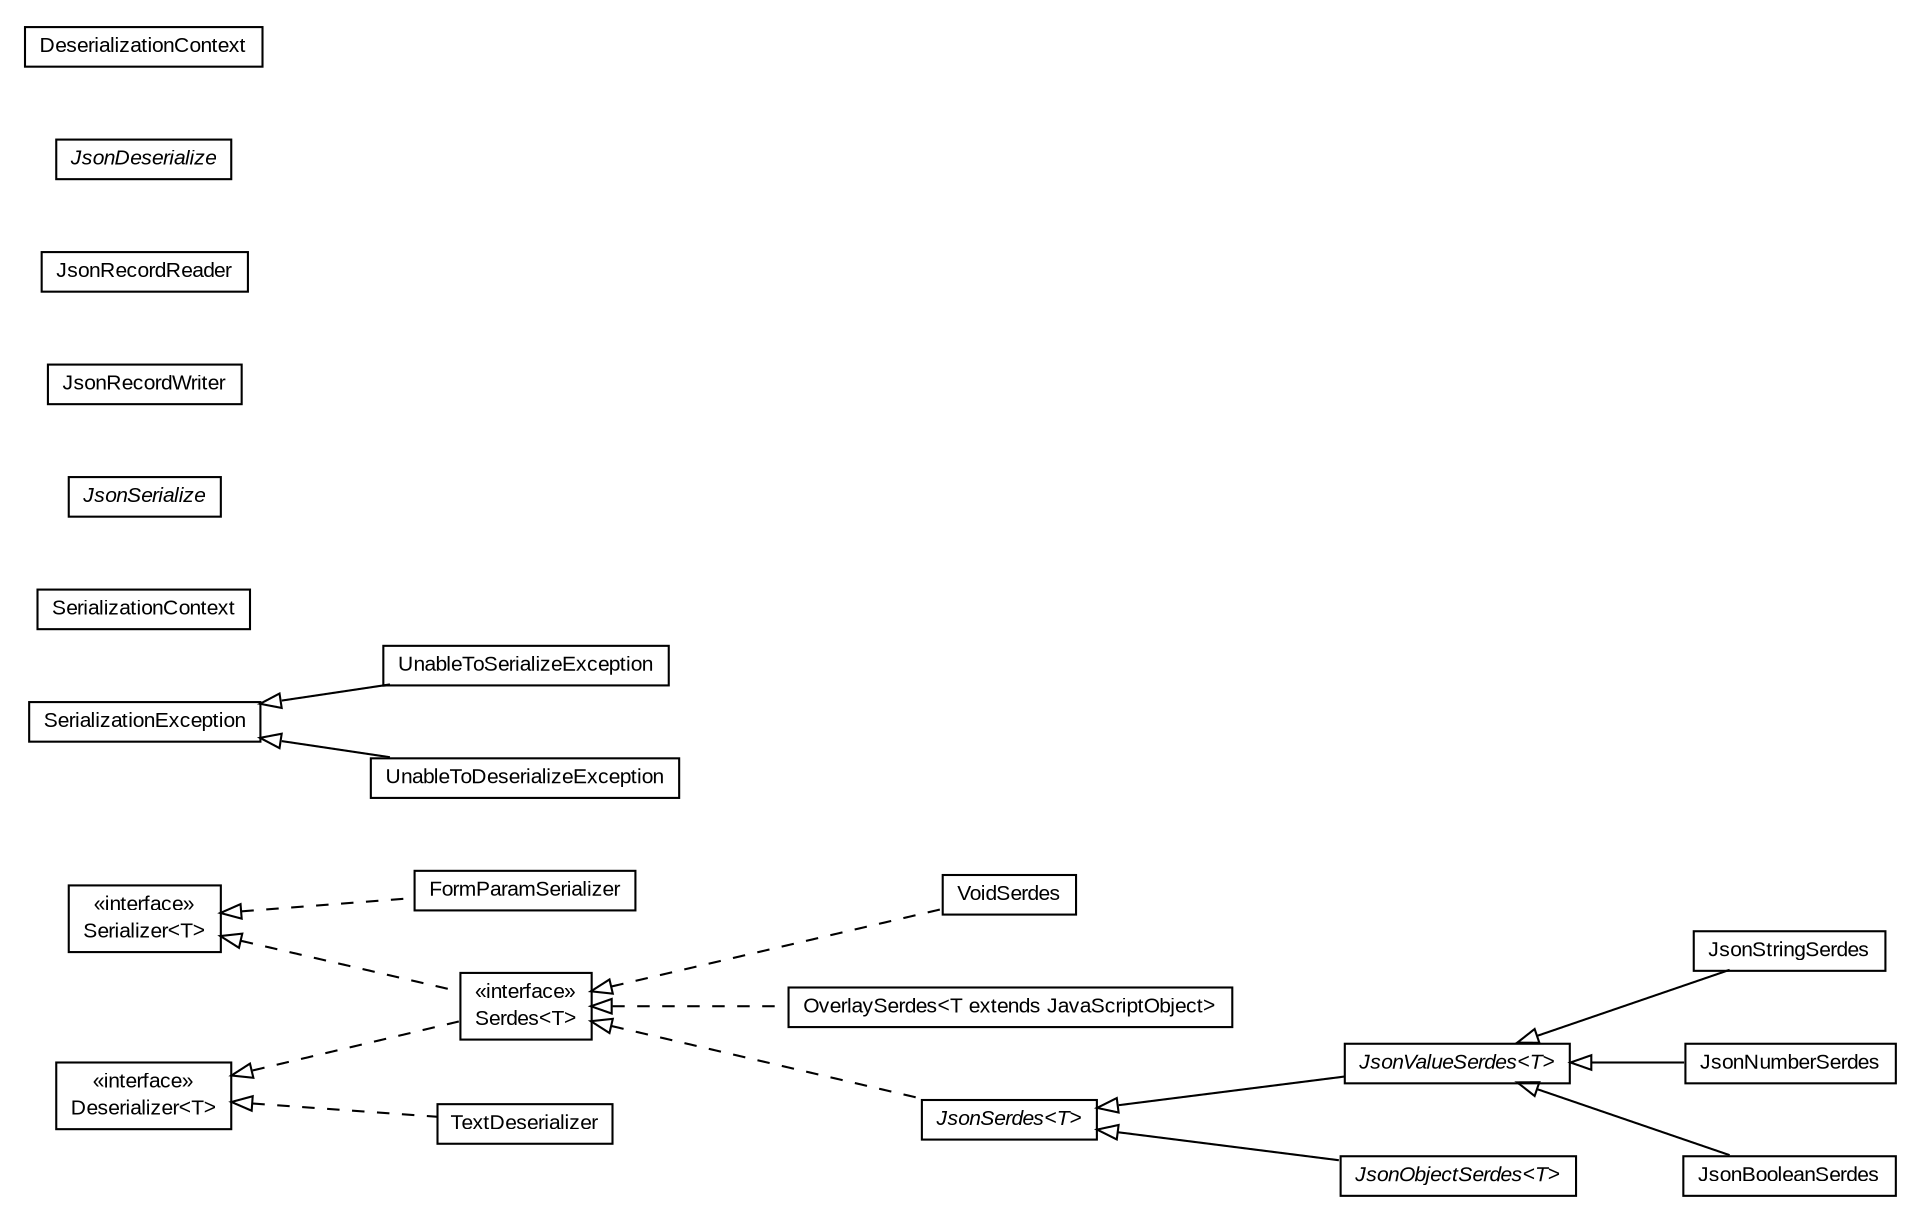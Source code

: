 #!/usr/local/bin/dot
#
# Class diagram 
# Generated by UMLGraph version R5_6-24-gf6e263 (http://www.umlgraph.org/)
#

digraph G {
	edge [fontname="arial",fontsize=10,labelfontname="arial",labelfontsize=10];
	node [fontname="arial",fontsize=10,shape=plaintext];
	nodesep=0.25;
	ranksep=0.5;
	rankdir=LR;
	// org.turbogwt.net.http.client.serialization.VoidSerdes
	c393 [label=<<table title="org.turbogwt.net.http.client.serialization.VoidSerdes" border="0" cellborder="1" cellspacing="0" cellpadding="2" port="p" href="./VoidSerdes.html">
		<tr><td><table border="0" cellspacing="0" cellpadding="1">
<tr><td align="center" balign="center"> VoidSerdes </td></tr>
		</table></td></tr>
		</table>>, URL="./VoidSerdes.html", fontname="arial", fontcolor="black", fontsize=10.0];
	// org.turbogwt.net.http.client.serialization.UnableToSerializeException
	c394 [label=<<table title="org.turbogwt.net.http.client.serialization.UnableToSerializeException" border="0" cellborder="1" cellspacing="0" cellpadding="2" port="p" href="./UnableToSerializeException.html">
		<tr><td><table border="0" cellspacing="0" cellpadding="1">
<tr><td align="center" balign="center"> UnableToSerializeException </td></tr>
		</table></td></tr>
		</table>>, URL="./UnableToSerializeException.html", fontname="arial", fontcolor="black", fontsize=10.0];
	// org.turbogwt.net.http.client.serialization.UnableToDeserializeException
	c395 [label=<<table title="org.turbogwt.net.http.client.serialization.UnableToDeserializeException" border="0" cellborder="1" cellspacing="0" cellpadding="2" port="p" href="./UnableToDeserializeException.html">
		<tr><td><table border="0" cellspacing="0" cellpadding="1">
<tr><td align="center" balign="center"> UnableToDeserializeException </td></tr>
		</table></td></tr>
		</table>>, URL="./UnableToDeserializeException.html", fontname="arial", fontcolor="black", fontsize=10.0];
	// org.turbogwt.net.http.client.serialization.TextDeserializer
	c396 [label=<<table title="org.turbogwt.net.http.client.serialization.TextDeserializer" border="0" cellborder="1" cellspacing="0" cellpadding="2" port="p" href="./TextDeserializer.html">
		<tr><td><table border="0" cellspacing="0" cellpadding="1">
<tr><td align="center" balign="center"> TextDeserializer </td></tr>
		</table></td></tr>
		</table>>, URL="./TextDeserializer.html", fontname="arial", fontcolor="black", fontsize=10.0];
	// org.turbogwt.net.http.client.serialization.Serializer<T>
	c397 [label=<<table title="org.turbogwt.net.http.client.serialization.Serializer" border="0" cellborder="1" cellspacing="0" cellpadding="2" port="p" href="./Serializer.html">
		<tr><td><table border="0" cellspacing="0" cellpadding="1">
<tr><td align="center" balign="center"> &#171;interface&#187; </td></tr>
<tr><td align="center" balign="center"> Serializer&lt;T&gt; </td></tr>
		</table></td></tr>
		</table>>, URL="./Serializer.html", fontname="arial", fontcolor="black", fontsize=10.0];
	// org.turbogwt.net.http.client.serialization.SerializationException
	c398 [label=<<table title="org.turbogwt.net.http.client.serialization.SerializationException" border="0" cellborder="1" cellspacing="0" cellpadding="2" port="p" href="./SerializationException.html">
		<tr><td><table border="0" cellspacing="0" cellpadding="1">
<tr><td align="center" balign="center"> SerializationException </td></tr>
		</table></td></tr>
		</table>>, URL="./SerializationException.html", fontname="arial", fontcolor="black", fontsize=10.0];
	// org.turbogwt.net.http.client.serialization.SerializationContext
	c399 [label=<<table title="org.turbogwt.net.http.client.serialization.SerializationContext" border="0" cellborder="1" cellspacing="0" cellpadding="2" port="p" href="./SerializationContext.html">
		<tr><td><table border="0" cellspacing="0" cellpadding="1">
<tr><td align="center" balign="center"> SerializationContext </td></tr>
		</table></td></tr>
		</table>>, URL="./SerializationContext.html", fontname="arial", fontcolor="black", fontsize=10.0];
	// org.turbogwt.net.http.client.serialization.Serdes<T>
	c400 [label=<<table title="org.turbogwt.net.http.client.serialization.Serdes" border="0" cellborder="1" cellspacing="0" cellpadding="2" port="p" href="./Serdes.html">
		<tr><td><table border="0" cellspacing="0" cellpadding="1">
<tr><td align="center" balign="center"> &#171;interface&#187; </td></tr>
<tr><td align="center" balign="center"> Serdes&lt;T&gt; </td></tr>
		</table></td></tr>
		</table>>, URL="./Serdes.html", fontname="arial", fontcolor="black", fontsize=10.0];
	// org.turbogwt.net.http.client.serialization.OverlaySerdes<T extends com.google.gwt.core.client.JavaScriptObject>
	c401 [label=<<table title="org.turbogwt.net.http.client.serialization.OverlaySerdes" border="0" cellborder="1" cellspacing="0" cellpadding="2" port="p" href="./OverlaySerdes.html">
		<tr><td><table border="0" cellspacing="0" cellpadding="1">
<tr><td align="center" balign="center"> OverlaySerdes&lt;T extends JavaScriptObject&gt; </td></tr>
		</table></td></tr>
		</table>>, URL="./OverlaySerdes.html", fontname="arial", fontcolor="black", fontsize=10.0];
	// org.turbogwt.net.http.client.serialization.JsonValueSerdes<T>
	c402 [label=<<table title="org.turbogwt.net.http.client.serialization.JsonValueSerdes" border="0" cellborder="1" cellspacing="0" cellpadding="2" port="p" href="./JsonValueSerdes.html">
		<tr><td><table border="0" cellspacing="0" cellpadding="1">
<tr><td align="center" balign="center"><font face="arial italic"> JsonValueSerdes&lt;T&gt; </font></td></tr>
		</table></td></tr>
		</table>>, URL="./JsonValueSerdes.html", fontname="arial", fontcolor="black", fontsize=10.0];
	// org.turbogwt.net.http.client.serialization.JsonStringSerdes
	c403 [label=<<table title="org.turbogwt.net.http.client.serialization.JsonStringSerdes" border="0" cellborder="1" cellspacing="0" cellpadding="2" port="p" href="./JsonStringSerdes.html">
		<tr><td><table border="0" cellspacing="0" cellpadding="1">
<tr><td align="center" balign="center"> JsonStringSerdes </td></tr>
		</table></td></tr>
		</table>>, URL="./JsonStringSerdes.html", fontname="arial", fontcolor="black", fontsize=10.0];
	// org.turbogwt.net.http.client.serialization.JsonSerialize
	c404 [label=<<table title="org.turbogwt.net.http.client.serialization.JsonSerialize" border="0" cellborder="1" cellspacing="0" cellpadding="2" port="p" href="./JsonSerialize.html">
		<tr><td><table border="0" cellspacing="0" cellpadding="1">
<tr><td align="center" balign="center"><font face="arial italic"> JsonSerialize </font></td></tr>
		</table></td></tr>
		</table>>, URL="./JsonSerialize.html", fontname="arial", fontcolor="black", fontsize=10.0];
	// org.turbogwt.net.http.client.serialization.JsonSerdes<T>
	c405 [label=<<table title="org.turbogwt.net.http.client.serialization.JsonSerdes" border="0" cellborder="1" cellspacing="0" cellpadding="2" port="p" href="./JsonSerdes.html">
		<tr><td><table border="0" cellspacing="0" cellpadding="1">
<tr><td align="center" balign="center"><font face="arial italic"> JsonSerdes&lt;T&gt; </font></td></tr>
		</table></td></tr>
		</table>>, URL="./JsonSerdes.html", fontname="arial", fontcolor="black", fontsize=10.0];
	// org.turbogwt.net.http.client.serialization.JsonRecordWriter
	c406 [label=<<table title="org.turbogwt.net.http.client.serialization.JsonRecordWriter" border="0" cellborder="1" cellspacing="0" cellpadding="2" port="p" href="./JsonRecordWriter.html">
		<tr><td><table border="0" cellspacing="0" cellpadding="1">
<tr><td align="center" balign="center"> JsonRecordWriter </td></tr>
		</table></td></tr>
		</table>>, URL="./JsonRecordWriter.html", fontname="arial", fontcolor="black", fontsize=10.0];
	// org.turbogwt.net.http.client.serialization.JsonRecordReader
	c407 [label=<<table title="org.turbogwt.net.http.client.serialization.JsonRecordReader" border="0" cellborder="1" cellspacing="0" cellpadding="2" port="p" href="./JsonRecordReader.html">
		<tr><td><table border="0" cellspacing="0" cellpadding="1">
<tr><td align="center" balign="center"> JsonRecordReader </td></tr>
		</table></td></tr>
		</table>>, URL="./JsonRecordReader.html", fontname="arial", fontcolor="black", fontsize=10.0];
	// org.turbogwt.net.http.client.serialization.JsonObjectSerdes<T>
	c408 [label=<<table title="org.turbogwt.net.http.client.serialization.JsonObjectSerdes" border="0" cellborder="1" cellspacing="0" cellpadding="2" port="p" href="./JsonObjectSerdes.html">
		<tr><td><table border="0" cellspacing="0" cellpadding="1">
<tr><td align="center" balign="center"><font face="arial italic"> JsonObjectSerdes&lt;T&gt; </font></td></tr>
		</table></td></tr>
		</table>>, URL="./JsonObjectSerdes.html", fontname="arial", fontcolor="black", fontsize=10.0];
	// org.turbogwt.net.http.client.serialization.JsonNumberSerdes
	c409 [label=<<table title="org.turbogwt.net.http.client.serialization.JsonNumberSerdes" border="0" cellborder="1" cellspacing="0" cellpadding="2" port="p" href="./JsonNumberSerdes.html">
		<tr><td><table border="0" cellspacing="0" cellpadding="1">
<tr><td align="center" balign="center"> JsonNumberSerdes </td></tr>
		</table></td></tr>
		</table>>, URL="./JsonNumberSerdes.html", fontname="arial", fontcolor="black", fontsize=10.0];
	// org.turbogwt.net.http.client.serialization.JsonDeserialize
	c410 [label=<<table title="org.turbogwt.net.http.client.serialization.JsonDeserialize" border="0" cellborder="1" cellspacing="0" cellpadding="2" port="p" href="./JsonDeserialize.html">
		<tr><td><table border="0" cellspacing="0" cellpadding="1">
<tr><td align="center" balign="center"><font face="arial italic"> JsonDeserialize </font></td></tr>
		</table></td></tr>
		</table>>, URL="./JsonDeserialize.html", fontname="arial", fontcolor="black", fontsize=10.0];
	// org.turbogwt.net.http.client.serialization.JsonBooleanSerdes
	c411 [label=<<table title="org.turbogwt.net.http.client.serialization.JsonBooleanSerdes" border="0" cellborder="1" cellspacing="0" cellpadding="2" port="p" href="./JsonBooleanSerdes.html">
		<tr><td><table border="0" cellspacing="0" cellpadding="1">
<tr><td align="center" balign="center"> JsonBooleanSerdes </td></tr>
		</table></td></tr>
		</table>>, URL="./JsonBooleanSerdes.html", fontname="arial", fontcolor="black", fontsize=10.0];
	// org.turbogwt.net.http.client.serialization.FormParamSerializer
	c412 [label=<<table title="org.turbogwt.net.http.client.serialization.FormParamSerializer" border="0" cellborder="1" cellspacing="0" cellpadding="2" port="p" href="./FormParamSerializer.html">
		<tr><td><table border="0" cellspacing="0" cellpadding="1">
<tr><td align="center" balign="center"> FormParamSerializer </td></tr>
		</table></td></tr>
		</table>>, URL="./FormParamSerializer.html", fontname="arial", fontcolor="black", fontsize=10.0];
	// org.turbogwt.net.http.client.serialization.Deserializer<T>
	c413 [label=<<table title="org.turbogwt.net.http.client.serialization.Deserializer" border="0" cellborder="1" cellspacing="0" cellpadding="2" port="p" href="./Deserializer.html">
		<tr><td><table border="0" cellspacing="0" cellpadding="1">
<tr><td align="center" balign="center"> &#171;interface&#187; </td></tr>
<tr><td align="center" balign="center"> Deserializer&lt;T&gt; </td></tr>
		</table></td></tr>
		</table>>, URL="./Deserializer.html", fontname="arial", fontcolor="black", fontsize=10.0];
	// org.turbogwt.net.http.client.serialization.DeserializationContext
	c414 [label=<<table title="org.turbogwt.net.http.client.serialization.DeserializationContext" border="0" cellborder="1" cellspacing="0" cellpadding="2" port="p" href="./DeserializationContext.html">
		<tr><td><table border="0" cellspacing="0" cellpadding="1">
<tr><td align="center" balign="center"> DeserializationContext </td></tr>
		</table></td></tr>
		</table>>, URL="./DeserializationContext.html", fontname="arial", fontcolor="black", fontsize=10.0];
	//org.turbogwt.net.http.client.serialization.VoidSerdes implements org.turbogwt.net.http.client.serialization.Serdes<T>
	c400:p -> c393:p [dir=back,arrowtail=empty,style=dashed];
	//org.turbogwt.net.http.client.serialization.UnableToSerializeException extends org.turbogwt.net.http.client.serialization.SerializationException
	c398:p -> c394:p [dir=back,arrowtail=empty];
	//org.turbogwt.net.http.client.serialization.UnableToDeserializeException extends org.turbogwt.net.http.client.serialization.SerializationException
	c398:p -> c395:p [dir=back,arrowtail=empty];
	//org.turbogwt.net.http.client.serialization.TextDeserializer implements org.turbogwt.net.http.client.serialization.Deserializer<T>
	c413:p -> c396:p [dir=back,arrowtail=empty,style=dashed];
	//org.turbogwt.net.http.client.serialization.Serdes<T> implements org.turbogwt.net.http.client.serialization.Deserializer<T>
	c413:p -> c400:p [dir=back,arrowtail=empty,style=dashed];
	//org.turbogwt.net.http.client.serialization.Serdes<T> implements org.turbogwt.net.http.client.serialization.Serializer<T>
	c397:p -> c400:p [dir=back,arrowtail=empty,style=dashed];
	//org.turbogwt.net.http.client.serialization.OverlaySerdes<T extends com.google.gwt.core.client.JavaScriptObject> implements org.turbogwt.net.http.client.serialization.Serdes<T>
	c400:p -> c401:p [dir=back,arrowtail=empty,style=dashed];
	//org.turbogwt.net.http.client.serialization.JsonValueSerdes<T> extends org.turbogwt.net.http.client.serialization.JsonSerdes<T>
	c405:p -> c402:p [dir=back,arrowtail=empty];
	//org.turbogwt.net.http.client.serialization.JsonStringSerdes extends org.turbogwt.net.http.client.serialization.JsonValueSerdes<java.lang.String>
	c402:p -> c403:p [dir=back,arrowtail=empty];
	//org.turbogwt.net.http.client.serialization.JsonSerdes<T> implements org.turbogwt.net.http.client.serialization.Serdes<T>
	c400:p -> c405:p [dir=back,arrowtail=empty,style=dashed];
	//org.turbogwt.net.http.client.serialization.JsonObjectSerdes<T> extends org.turbogwt.net.http.client.serialization.JsonSerdes<T>
	c405:p -> c408:p [dir=back,arrowtail=empty];
	//org.turbogwt.net.http.client.serialization.JsonNumberSerdes extends org.turbogwt.net.http.client.serialization.JsonValueSerdes<java.lang.Number>
	c402:p -> c409:p [dir=back,arrowtail=empty];
	//org.turbogwt.net.http.client.serialization.JsonBooleanSerdes extends org.turbogwt.net.http.client.serialization.JsonValueSerdes<java.lang.Boolean>
	c402:p -> c411:p [dir=back,arrowtail=empty];
	//org.turbogwt.net.http.client.serialization.FormParamSerializer implements org.turbogwt.net.http.client.serialization.Serializer<T>
	c397:p -> c412:p [dir=back,arrowtail=empty,style=dashed];
}

